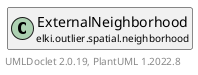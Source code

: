 @startuml
    remove .*\.(Instance|Par|Parameterizer|Factory)$
    set namespaceSeparator none
    hide empty fields
    hide empty methods

    class "<size:14>ExternalNeighborhood.Factory\n<size:10>elki.outlier.spatial.neighborhood" as elki.outlier.spatial.neighborhood.ExternalNeighborhood.Factory [[ExternalNeighborhood.Factory.html]] {
        -file: URI
        +Factory(URI)
        +instantiate(Database, Relation<?>): NeighborSetPredicate
        +getInputTypeRestriction(): TypeInformation
        -loadNeighbors(Database, Relation<?>): DataStore<DBIDs>
    }

    abstract class "<size:14>AbstractPrecomputedNeighborhood.Factory\n<size:10>elki.outlier.spatial.neighborhood" as elki.outlier.spatial.neighborhood.AbstractPrecomputedNeighborhood.Factory<Object> [[AbstractPrecomputedNeighborhood.Factory.html]]
    class "<size:14>ExternalNeighborhood\n<size:10>elki.outlier.spatial.neighborhood" as elki.outlier.spatial.neighborhood.ExternalNeighborhood [[ExternalNeighborhood.html]]
    class "<size:14>ExternalNeighborhood.Factory.Par\n<size:10>elki.outlier.spatial.neighborhood" as elki.outlier.spatial.neighborhood.ExternalNeighborhood.Factory.Par [[ExternalNeighborhood.Factory.Par.html]]

    elki.outlier.spatial.neighborhood.AbstractPrecomputedNeighborhood.Factory <|-- elki.outlier.spatial.neighborhood.ExternalNeighborhood.Factory
    elki.outlier.spatial.neighborhood.ExternalNeighborhood +-- elki.outlier.spatial.neighborhood.ExternalNeighborhood.Factory
    elki.outlier.spatial.neighborhood.ExternalNeighborhood.Factory +-- elki.outlier.spatial.neighborhood.ExternalNeighborhood.Factory.Par

    center footer UMLDoclet 2.0.19, PlantUML 1.2022.8
@enduml

